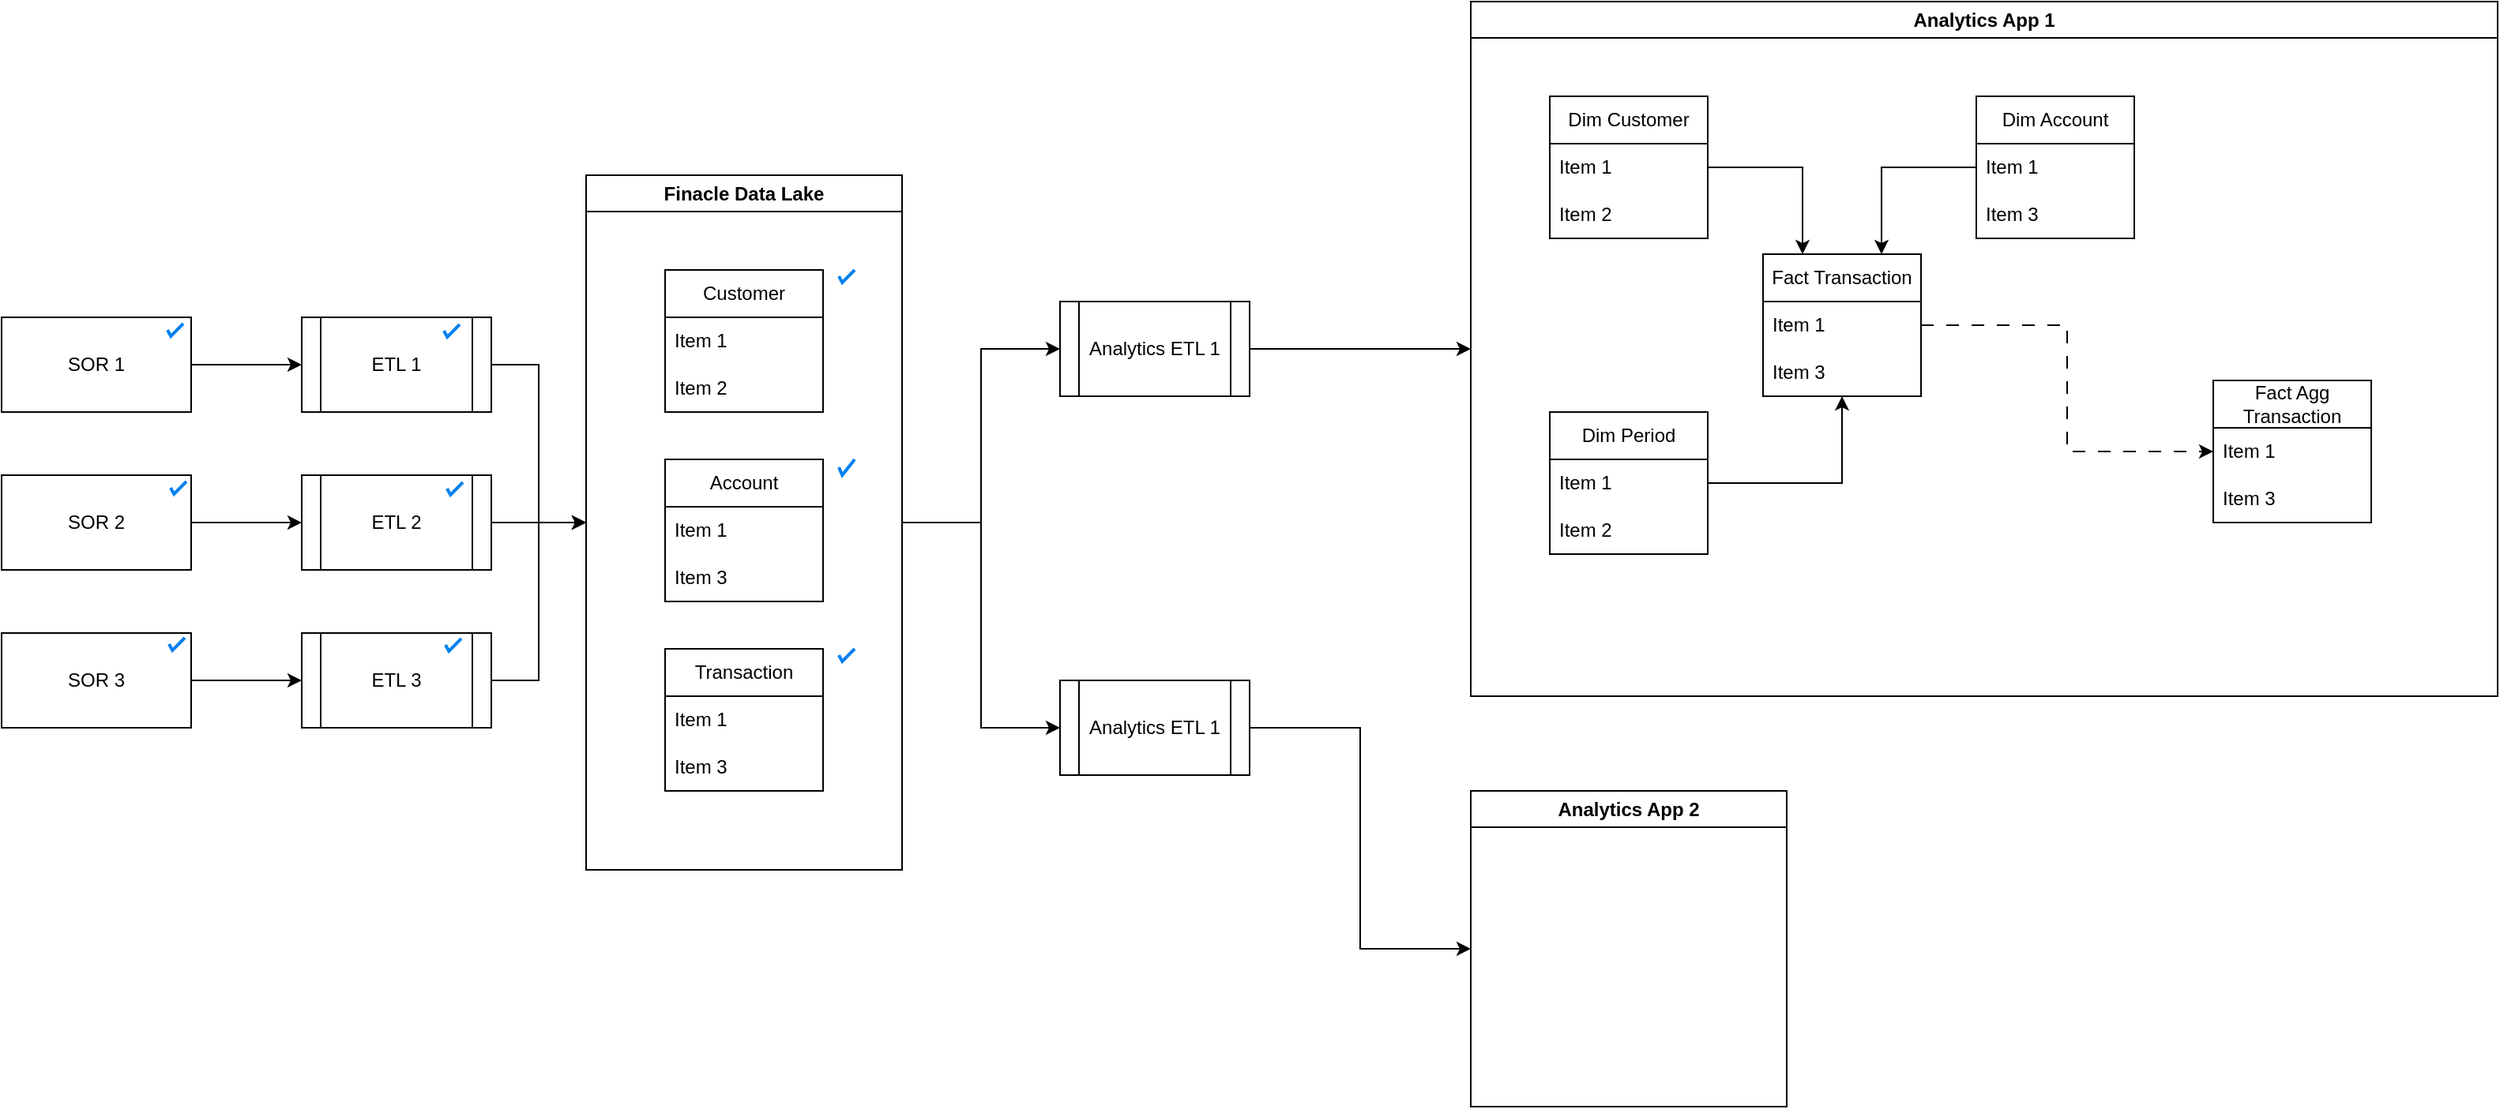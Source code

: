 <mxfile version="28.0.6">
  <diagram name="Page-1" id="o7vMPBndVuw8qitjOjHM">
    <mxGraphModel dx="1018" dy="1832" grid="1" gridSize="10" guides="1" tooltips="1" connect="1" arrows="1" fold="1" page="1" pageScale="1" pageWidth="827" pageHeight="1169" math="0" shadow="0">
      <root>
        <mxCell id="0" />
        <mxCell id="1" parent="0" />
        <mxCell id="pMqvErgknjrirHJc3UkE-22" value="" style="edgeStyle=orthogonalEdgeStyle;rounded=0;orthogonalLoop=1;jettySize=auto;html=1;" parent="1" source="pMqvErgknjrirHJc3UkE-1" target="pMqvErgknjrirHJc3UkE-4" edge="1">
          <mxGeometry relative="1" as="geometry" />
        </mxCell>
        <mxCell id="pMqvErgknjrirHJc3UkE-1" value="SOR 1" style="rounded=0;whiteSpace=wrap;html=1;" parent="1" vertex="1">
          <mxGeometry x="50" y="150" width="120" height="60" as="geometry" />
        </mxCell>
        <mxCell id="pMqvErgknjrirHJc3UkE-23" value="" style="edgeStyle=orthogonalEdgeStyle;rounded=0;orthogonalLoop=1;jettySize=auto;html=1;" parent="1" source="pMqvErgknjrirHJc3UkE-2" target="pMqvErgknjrirHJc3UkE-6" edge="1">
          <mxGeometry relative="1" as="geometry" />
        </mxCell>
        <mxCell id="pMqvErgknjrirHJc3UkE-2" value="SOR 2" style="rounded=0;whiteSpace=wrap;html=1;" parent="1" vertex="1">
          <mxGeometry x="50" y="250" width="120" height="60" as="geometry" />
        </mxCell>
        <mxCell id="pMqvErgknjrirHJc3UkE-24" value="" style="edgeStyle=orthogonalEdgeStyle;rounded=0;orthogonalLoop=1;jettySize=auto;html=1;" parent="1" source="pMqvErgknjrirHJc3UkE-3" target="pMqvErgknjrirHJc3UkE-5" edge="1">
          <mxGeometry relative="1" as="geometry" />
        </mxCell>
        <mxCell id="pMqvErgknjrirHJc3UkE-3" value="SOR 3" style="rounded=0;whiteSpace=wrap;html=1;" parent="1" vertex="1">
          <mxGeometry x="50" y="350" width="120" height="60" as="geometry" />
        </mxCell>
        <mxCell id="pMqvErgknjrirHJc3UkE-19" style="edgeStyle=orthogonalEdgeStyle;rounded=0;orthogonalLoop=1;jettySize=auto;html=1;entryX=0;entryY=0.5;entryDx=0;entryDy=0;" parent="1" source="pMqvErgknjrirHJc3UkE-4" target="pMqvErgknjrirHJc3UkE-7" edge="1">
          <mxGeometry relative="1" as="geometry" />
        </mxCell>
        <mxCell id="pMqvErgknjrirHJc3UkE-4" value="ETL 1" style="shape=process;whiteSpace=wrap;html=1;backgroundOutline=1;" parent="1" vertex="1">
          <mxGeometry x="240" y="150" width="120" height="60" as="geometry" />
        </mxCell>
        <mxCell id="pMqvErgknjrirHJc3UkE-21" style="edgeStyle=orthogonalEdgeStyle;rounded=0;orthogonalLoop=1;jettySize=auto;html=1;entryX=0;entryY=0.5;entryDx=0;entryDy=0;" parent="1" source="pMqvErgknjrirHJc3UkE-5" target="pMqvErgknjrirHJc3UkE-7" edge="1">
          <mxGeometry relative="1" as="geometry" />
        </mxCell>
        <mxCell id="pMqvErgknjrirHJc3UkE-5" value="ETL 3" style="shape=process;whiteSpace=wrap;html=1;backgroundOutline=1;" parent="1" vertex="1">
          <mxGeometry x="240" y="350" width="120" height="60" as="geometry" />
        </mxCell>
        <mxCell id="pMqvErgknjrirHJc3UkE-20" style="edgeStyle=orthogonalEdgeStyle;rounded=0;orthogonalLoop=1;jettySize=auto;html=1;entryX=0;entryY=0.5;entryDx=0;entryDy=0;" parent="1" source="pMqvErgknjrirHJc3UkE-6" target="pMqvErgknjrirHJc3UkE-7" edge="1">
          <mxGeometry relative="1" as="geometry" />
        </mxCell>
        <mxCell id="pMqvErgknjrirHJc3UkE-6" value="ETL 2" style="shape=process;whiteSpace=wrap;html=1;backgroundOutline=1;" parent="1" vertex="1">
          <mxGeometry x="240" y="250" width="120" height="60" as="geometry" />
        </mxCell>
        <mxCell id="Kfd8tbkBQcZjYO2IM3YY-15" style="edgeStyle=orthogonalEdgeStyle;rounded=0;orthogonalLoop=1;jettySize=auto;html=1;entryX=0;entryY=0.5;entryDx=0;entryDy=0;" edge="1" parent="1" source="pMqvErgknjrirHJc3UkE-7" target="Kfd8tbkBQcZjYO2IM3YY-4">
          <mxGeometry relative="1" as="geometry" />
        </mxCell>
        <mxCell id="Kfd8tbkBQcZjYO2IM3YY-41" style="edgeStyle=orthogonalEdgeStyle;rounded=0;orthogonalLoop=1;jettySize=auto;html=1;" edge="1" parent="1" source="pMqvErgknjrirHJc3UkE-7" target="Kfd8tbkBQcZjYO2IM3YY-40">
          <mxGeometry relative="1" as="geometry" />
        </mxCell>
        <mxCell id="pMqvErgknjrirHJc3UkE-7" value="Finacle Data Lake" style="swimlane;whiteSpace=wrap;html=1;" parent="1" vertex="1">
          <mxGeometry x="420" y="60" width="200" height="440" as="geometry" />
        </mxCell>
        <mxCell id="pMqvErgknjrirHJc3UkE-8" value="Customer" style="swimlane;fontStyle=0;childLayout=stackLayout;horizontal=1;startSize=30;horizontalStack=0;resizeParent=1;resizeParentMax=0;resizeLast=0;collapsible=1;marginBottom=0;whiteSpace=wrap;html=1;" parent="pMqvErgknjrirHJc3UkE-7" vertex="1">
          <mxGeometry x="50" y="60" width="100" height="90" as="geometry" />
        </mxCell>
        <mxCell id="pMqvErgknjrirHJc3UkE-9" value="Item 1" style="text;strokeColor=none;fillColor=none;align=left;verticalAlign=middle;spacingLeft=4;spacingRight=4;overflow=hidden;points=[[0,0.5],[1,0.5]];portConstraint=eastwest;rotatable=0;whiteSpace=wrap;html=1;" parent="pMqvErgknjrirHJc3UkE-8" vertex="1">
          <mxGeometry y="30" width="100" height="30" as="geometry" />
        </mxCell>
        <mxCell id="pMqvErgknjrirHJc3UkE-10" value="Item 2" style="text;strokeColor=none;fillColor=none;align=left;verticalAlign=middle;spacingLeft=4;spacingRight=4;overflow=hidden;points=[[0,0.5],[1,0.5]];portConstraint=eastwest;rotatable=0;whiteSpace=wrap;html=1;" parent="pMqvErgknjrirHJc3UkE-8" vertex="1">
          <mxGeometry y="60" width="100" height="30" as="geometry" />
        </mxCell>
        <mxCell id="pMqvErgknjrirHJc3UkE-12" value="Account" style="swimlane;fontStyle=0;childLayout=stackLayout;horizontal=1;startSize=30;horizontalStack=0;resizeParent=1;resizeParentMax=0;resizeLast=0;collapsible=1;marginBottom=0;whiteSpace=wrap;html=1;" parent="pMqvErgknjrirHJc3UkE-7" vertex="1">
          <mxGeometry x="50" y="180" width="100" height="90" as="geometry" />
        </mxCell>
        <mxCell id="pMqvErgknjrirHJc3UkE-13" value="Item 1" style="text;strokeColor=none;fillColor=none;align=left;verticalAlign=middle;spacingLeft=4;spacingRight=4;overflow=hidden;points=[[0,0.5],[1,0.5]];portConstraint=eastwest;rotatable=0;whiteSpace=wrap;html=1;" parent="pMqvErgknjrirHJc3UkE-12" vertex="1">
          <mxGeometry y="30" width="100" height="30" as="geometry" />
        </mxCell>
        <mxCell id="pMqvErgknjrirHJc3UkE-15" value="Item 3" style="text;strokeColor=none;fillColor=none;align=left;verticalAlign=middle;spacingLeft=4;spacingRight=4;overflow=hidden;points=[[0,0.5],[1,0.5]];portConstraint=eastwest;rotatable=0;whiteSpace=wrap;html=1;" parent="pMqvErgknjrirHJc3UkE-12" vertex="1">
          <mxGeometry y="60" width="100" height="30" as="geometry" />
        </mxCell>
        <mxCell id="Kfd8tbkBQcZjYO2IM3YY-1" value="Transaction" style="swimlane;fontStyle=0;childLayout=stackLayout;horizontal=1;startSize=30;horizontalStack=0;resizeParent=1;resizeParentMax=0;resizeLast=0;collapsible=1;marginBottom=0;whiteSpace=wrap;html=1;" vertex="1" parent="pMqvErgknjrirHJc3UkE-7">
          <mxGeometry x="50" y="300" width="100" height="90" as="geometry" />
        </mxCell>
        <mxCell id="Kfd8tbkBQcZjYO2IM3YY-2" value="Item 1" style="text;strokeColor=none;fillColor=none;align=left;verticalAlign=middle;spacingLeft=4;spacingRight=4;overflow=hidden;points=[[0,0.5],[1,0.5]];portConstraint=eastwest;rotatable=0;whiteSpace=wrap;html=1;" vertex="1" parent="Kfd8tbkBQcZjYO2IM3YY-1">
          <mxGeometry y="30" width="100" height="30" as="geometry" />
        </mxCell>
        <mxCell id="Kfd8tbkBQcZjYO2IM3YY-3" value="Item 3" style="text;strokeColor=none;fillColor=none;align=left;verticalAlign=middle;spacingLeft=4;spacingRight=4;overflow=hidden;points=[[0,0.5],[1,0.5]];portConstraint=eastwest;rotatable=0;whiteSpace=wrap;html=1;" vertex="1" parent="Kfd8tbkBQcZjYO2IM3YY-1">
          <mxGeometry y="60" width="100" height="30" as="geometry" />
        </mxCell>
        <mxCell id="Kfd8tbkBQcZjYO2IM3YY-52" value="" style="html=1;verticalLabelPosition=bottom;labelBackgroundColor=#ffffff;verticalAlign=top;shadow=0;dashed=0;strokeWidth=2;shape=mxgraph.ios7.misc.check;strokeColor=#0080f0;" vertex="1" parent="pMqvErgknjrirHJc3UkE-7">
          <mxGeometry x="160" y="60" width="10" height="8" as="geometry" />
        </mxCell>
        <mxCell id="Kfd8tbkBQcZjYO2IM3YY-54" value="" style="html=1;verticalLabelPosition=bottom;labelBackgroundColor=#ffffff;verticalAlign=top;shadow=0;dashed=0;strokeWidth=2;shape=mxgraph.ios7.misc.check;strokeColor=#0080f0;" vertex="1" parent="pMqvErgknjrirHJc3UkE-7">
          <mxGeometry x="160" y="180" width="10" height="10" as="geometry" />
        </mxCell>
        <mxCell id="Kfd8tbkBQcZjYO2IM3YY-16" style="edgeStyle=orthogonalEdgeStyle;rounded=0;orthogonalLoop=1;jettySize=auto;html=1;entryX=0;entryY=0.5;entryDx=0;entryDy=0;" edge="1" parent="1" source="Kfd8tbkBQcZjYO2IM3YY-4" target="Kfd8tbkBQcZjYO2IM3YY-5">
          <mxGeometry relative="1" as="geometry" />
        </mxCell>
        <mxCell id="Kfd8tbkBQcZjYO2IM3YY-4" value="Analytics ETL 1" style="shape=process;whiteSpace=wrap;html=1;backgroundOutline=1;" vertex="1" parent="1">
          <mxGeometry x="720" y="140" width="120" height="60" as="geometry" />
        </mxCell>
        <mxCell id="Kfd8tbkBQcZjYO2IM3YY-5" value="Analytics App 1" style="swimlane;whiteSpace=wrap;html=1;startSize=23;" vertex="1" parent="1">
          <mxGeometry x="980" y="-50" width="650" height="440" as="geometry" />
        </mxCell>
        <mxCell id="Kfd8tbkBQcZjYO2IM3YY-21" style="edgeStyle=orthogonalEdgeStyle;rounded=0;orthogonalLoop=1;jettySize=auto;html=1;entryX=0.25;entryY=0;entryDx=0;entryDy=0;" edge="1" parent="Kfd8tbkBQcZjYO2IM3YY-5" source="Kfd8tbkBQcZjYO2IM3YY-6" target="Kfd8tbkBQcZjYO2IM3YY-12">
          <mxGeometry relative="1" as="geometry" />
        </mxCell>
        <mxCell id="Kfd8tbkBQcZjYO2IM3YY-6" value="Dim Customer" style="swimlane;fontStyle=0;childLayout=stackLayout;horizontal=1;startSize=30;horizontalStack=0;resizeParent=1;resizeParentMax=0;resizeLast=0;collapsible=1;marginBottom=0;whiteSpace=wrap;html=1;" vertex="1" parent="Kfd8tbkBQcZjYO2IM3YY-5">
          <mxGeometry x="50" y="60" width="100" height="90" as="geometry" />
        </mxCell>
        <mxCell id="Kfd8tbkBQcZjYO2IM3YY-7" value="Item 1" style="text;strokeColor=none;fillColor=none;align=left;verticalAlign=middle;spacingLeft=4;spacingRight=4;overflow=hidden;points=[[0,0.5],[1,0.5]];portConstraint=eastwest;rotatable=0;whiteSpace=wrap;html=1;" vertex="1" parent="Kfd8tbkBQcZjYO2IM3YY-6">
          <mxGeometry y="30" width="100" height="30" as="geometry" />
        </mxCell>
        <mxCell id="Kfd8tbkBQcZjYO2IM3YY-8" value="Item 2" style="text;strokeColor=none;fillColor=none;align=left;verticalAlign=middle;spacingLeft=4;spacingRight=4;overflow=hidden;points=[[0,0.5],[1,0.5]];portConstraint=eastwest;rotatable=0;whiteSpace=wrap;html=1;" vertex="1" parent="Kfd8tbkBQcZjYO2IM3YY-6">
          <mxGeometry y="60" width="100" height="30" as="geometry" />
        </mxCell>
        <mxCell id="Kfd8tbkBQcZjYO2IM3YY-22" style="edgeStyle=orthogonalEdgeStyle;rounded=0;orthogonalLoop=1;jettySize=auto;html=1;entryX=0.75;entryY=0;entryDx=0;entryDy=0;" edge="1" parent="Kfd8tbkBQcZjYO2IM3YY-5" source="Kfd8tbkBQcZjYO2IM3YY-9" target="Kfd8tbkBQcZjYO2IM3YY-12">
          <mxGeometry relative="1" as="geometry" />
        </mxCell>
        <mxCell id="Kfd8tbkBQcZjYO2IM3YY-9" value="Dim Account" style="swimlane;fontStyle=0;childLayout=stackLayout;horizontal=1;startSize=30;horizontalStack=0;resizeParent=1;resizeParentMax=0;resizeLast=0;collapsible=1;marginBottom=0;whiteSpace=wrap;html=1;" vertex="1" parent="Kfd8tbkBQcZjYO2IM3YY-5">
          <mxGeometry x="320" y="60" width="100" height="90" as="geometry" />
        </mxCell>
        <mxCell id="Kfd8tbkBQcZjYO2IM3YY-10" value="Item 1" style="text;strokeColor=none;fillColor=none;align=left;verticalAlign=middle;spacingLeft=4;spacingRight=4;overflow=hidden;points=[[0,0.5],[1,0.5]];portConstraint=eastwest;rotatable=0;whiteSpace=wrap;html=1;" vertex="1" parent="Kfd8tbkBQcZjYO2IM3YY-9">
          <mxGeometry y="30" width="100" height="30" as="geometry" />
        </mxCell>
        <mxCell id="Kfd8tbkBQcZjYO2IM3YY-11" value="Item 3" style="text;strokeColor=none;fillColor=none;align=left;verticalAlign=middle;spacingLeft=4;spacingRight=4;overflow=hidden;points=[[0,0.5],[1,0.5]];portConstraint=eastwest;rotatable=0;whiteSpace=wrap;html=1;" vertex="1" parent="Kfd8tbkBQcZjYO2IM3YY-9">
          <mxGeometry y="60" width="100" height="30" as="geometry" />
        </mxCell>
        <mxCell id="Kfd8tbkBQcZjYO2IM3YY-38" style="edgeStyle=orthogonalEdgeStyle;rounded=0;orthogonalLoop=1;jettySize=auto;html=1;dashed=1;dashPattern=8 8;" edge="1" parent="Kfd8tbkBQcZjYO2IM3YY-5" source="Kfd8tbkBQcZjYO2IM3YY-12" target="Kfd8tbkBQcZjYO2IM3YY-29">
          <mxGeometry relative="1" as="geometry" />
        </mxCell>
        <mxCell id="Kfd8tbkBQcZjYO2IM3YY-12" value="Fact Transaction" style="swimlane;fontStyle=0;childLayout=stackLayout;horizontal=1;startSize=30;horizontalStack=0;resizeParent=1;resizeParentMax=0;resizeLast=0;collapsible=1;marginBottom=0;whiteSpace=wrap;html=1;" vertex="1" parent="Kfd8tbkBQcZjYO2IM3YY-5">
          <mxGeometry x="185" y="160" width="100" height="90" as="geometry" />
        </mxCell>
        <mxCell id="Kfd8tbkBQcZjYO2IM3YY-13" value="Item 1" style="text;strokeColor=none;fillColor=none;align=left;verticalAlign=middle;spacingLeft=4;spacingRight=4;overflow=hidden;points=[[0,0.5],[1,0.5]];portConstraint=eastwest;rotatable=0;whiteSpace=wrap;html=1;" vertex="1" parent="Kfd8tbkBQcZjYO2IM3YY-12">
          <mxGeometry y="30" width="100" height="30" as="geometry" />
        </mxCell>
        <mxCell id="Kfd8tbkBQcZjYO2IM3YY-14" value="Item 3" style="text;strokeColor=none;fillColor=none;align=left;verticalAlign=middle;spacingLeft=4;spacingRight=4;overflow=hidden;points=[[0,0.5],[1,0.5]];portConstraint=eastwest;rotatable=0;whiteSpace=wrap;html=1;" vertex="1" parent="Kfd8tbkBQcZjYO2IM3YY-12">
          <mxGeometry y="60" width="100" height="30" as="geometry" />
        </mxCell>
        <mxCell id="Kfd8tbkBQcZjYO2IM3YY-28" style="edgeStyle=orthogonalEdgeStyle;rounded=0;orthogonalLoop=1;jettySize=auto;html=1;" edge="1" parent="Kfd8tbkBQcZjYO2IM3YY-5" source="Kfd8tbkBQcZjYO2IM3YY-23" target="Kfd8tbkBQcZjYO2IM3YY-12">
          <mxGeometry relative="1" as="geometry" />
        </mxCell>
        <mxCell id="Kfd8tbkBQcZjYO2IM3YY-23" value="Dim Period" style="swimlane;fontStyle=0;childLayout=stackLayout;horizontal=1;startSize=30;horizontalStack=0;resizeParent=1;resizeParentMax=0;resizeLast=0;collapsible=1;marginBottom=0;whiteSpace=wrap;html=1;" vertex="1" parent="Kfd8tbkBQcZjYO2IM3YY-5">
          <mxGeometry x="50" y="260" width="100" height="90" as="geometry" />
        </mxCell>
        <mxCell id="Kfd8tbkBQcZjYO2IM3YY-24" value="Item 1" style="text;strokeColor=none;fillColor=none;align=left;verticalAlign=middle;spacingLeft=4;spacingRight=4;overflow=hidden;points=[[0,0.5],[1,0.5]];portConstraint=eastwest;rotatable=0;whiteSpace=wrap;html=1;" vertex="1" parent="Kfd8tbkBQcZjYO2IM3YY-23">
          <mxGeometry y="30" width="100" height="30" as="geometry" />
        </mxCell>
        <mxCell id="Kfd8tbkBQcZjYO2IM3YY-25" value="Item 2" style="text;strokeColor=none;fillColor=none;align=left;verticalAlign=middle;spacingLeft=4;spacingRight=4;overflow=hidden;points=[[0,0.5],[1,0.5]];portConstraint=eastwest;rotatable=0;whiteSpace=wrap;html=1;" vertex="1" parent="Kfd8tbkBQcZjYO2IM3YY-23">
          <mxGeometry y="60" width="100" height="30" as="geometry" />
        </mxCell>
        <mxCell id="Kfd8tbkBQcZjYO2IM3YY-29" value="Fact Agg Transaction" style="swimlane;fontStyle=0;childLayout=stackLayout;horizontal=1;startSize=30;horizontalStack=0;resizeParent=1;resizeParentMax=0;resizeLast=0;collapsible=1;marginBottom=0;whiteSpace=wrap;html=1;" vertex="1" parent="Kfd8tbkBQcZjYO2IM3YY-5">
          <mxGeometry x="470" y="240" width="100" height="90" as="geometry" />
        </mxCell>
        <mxCell id="Kfd8tbkBQcZjYO2IM3YY-30" value="Item 1" style="text;strokeColor=none;fillColor=none;align=left;verticalAlign=middle;spacingLeft=4;spacingRight=4;overflow=hidden;points=[[0,0.5],[1,0.5]];portConstraint=eastwest;rotatable=0;whiteSpace=wrap;html=1;" vertex="1" parent="Kfd8tbkBQcZjYO2IM3YY-29">
          <mxGeometry y="30" width="100" height="30" as="geometry" />
        </mxCell>
        <mxCell id="Kfd8tbkBQcZjYO2IM3YY-31" value="Item 3" style="text;strokeColor=none;fillColor=none;align=left;verticalAlign=middle;spacingLeft=4;spacingRight=4;overflow=hidden;points=[[0,0.5],[1,0.5]];portConstraint=eastwest;rotatable=0;whiteSpace=wrap;html=1;" vertex="1" parent="Kfd8tbkBQcZjYO2IM3YY-29">
          <mxGeometry y="60" width="100" height="30" as="geometry" />
        </mxCell>
        <mxCell id="Kfd8tbkBQcZjYO2IM3YY-37" value="Analytics App 2" style="swimlane;whiteSpace=wrap;html=1;" vertex="1" parent="1">
          <mxGeometry x="980" y="450" width="200" height="200" as="geometry" />
        </mxCell>
        <mxCell id="Kfd8tbkBQcZjYO2IM3YY-42" style="edgeStyle=orthogonalEdgeStyle;rounded=0;orthogonalLoop=1;jettySize=auto;html=1;entryX=0;entryY=0.5;entryDx=0;entryDy=0;" edge="1" parent="1" source="Kfd8tbkBQcZjYO2IM3YY-40" target="Kfd8tbkBQcZjYO2IM3YY-37">
          <mxGeometry relative="1" as="geometry" />
        </mxCell>
        <mxCell id="Kfd8tbkBQcZjYO2IM3YY-40" value="Analytics ETL 1" style="shape=process;whiteSpace=wrap;html=1;backgroundOutline=1;" vertex="1" parent="1">
          <mxGeometry x="720" y="380" width="120" height="60" as="geometry" />
        </mxCell>
        <mxCell id="Kfd8tbkBQcZjYO2IM3YY-43" value="" style="html=1;verticalLabelPosition=bottom;labelBackgroundColor=#ffffff;verticalAlign=top;shadow=0;dashed=0;strokeWidth=2;shape=mxgraph.ios7.misc.check;strokeColor=#0080f0;" vertex="1" parent="1">
          <mxGeometry x="155" y="154" width="10" height="8" as="geometry" />
        </mxCell>
        <mxCell id="Kfd8tbkBQcZjYO2IM3YY-44" value="" style="html=1;verticalLabelPosition=bottom;labelBackgroundColor=#ffffff;verticalAlign=top;shadow=0;dashed=0;strokeWidth=2;shape=mxgraph.ios7.misc.check;strokeColor=#0080f0;" vertex="1" parent="1">
          <mxGeometry x="157" y="254" width="10" height="8" as="geometry" />
        </mxCell>
        <mxCell id="Kfd8tbkBQcZjYO2IM3YY-46" value="" style="html=1;verticalLabelPosition=bottom;labelBackgroundColor=#ffffff;verticalAlign=top;shadow=0;dashed=0;strokeWidth=2;shape=mxgraph.ios7.misc.check;strokeColor=#0080f0;" vertex="1" parent="1">
          <mxGeometry x="156" y="353" width="10" height="8" as="geometry" />
        </mxCell>
        <mxCell id="Kfd8tbkBQcZjYO2IM3YY-47" value="" style="html=1;verticalLabelPosition=bottom;labelBackgroundColor=#ffffff;verticalAlign=top;shadow=0;dashed=0;strokeWidth=2;shape=mxgraph.ios7.misc.check;strokeColor=#0080f0;" vertex="1" parent="1">
          <mxGeometry x="330" y="154.5" width="10" height="8" as="geometry" />
        </mxCell>
        <mxCell id="Kfd8tbkBQcZjYO2IM3YY-48" value="" style="html=1;verticalLabelPosition=bottom;labelBackgroundColor=#ffffff;verticalAlign=top;shadow=0;dashed=0;strokeWidth=2;shape=mxgraph.ios7.misc.check;strokeColor=#0080f0;" vertex="1" parent="1">
          <mxGeometry x="332" y="254.5" width="10" height="8" as="geometry" />
        </mxCell>
        <mxCell id="Kfd8tbkBQcZjYO2IM3YY-49" value="" style="html=1;verticalLabelPosition=bottom;labelBackgroundColor=#ffffff;verticalAlign=top;shadow=0;dashed=0;strokeWidth=2;shape=mxgraph.ios7.misc.check;strokeColor=#0080f0;" vertex="1" parent="1">
          <mxGeometry x="331" y="353.5" width="10" height="8" as="geometry" />
        </mxCell>
        <mxCell id="Kfd8tbkBQcZjYO2IM3YY-55" value="" style="html=1;verticalLabelPosition=bottom;labelBackgroundColor=#ffffff;verticalAlign=top;shadow=0;dashed=0;strokeWidth=2;shape=mxgraph.ios7.misc.check;strokeColor=#0080f0;" vertex="1" parent="1">
          <mxGeometry x="580" y="360" width="10" height="8" as="geometry" />
        </mxCell>
      </root>
    </mxGraphModel>
  </diagram>
</mxfile>
